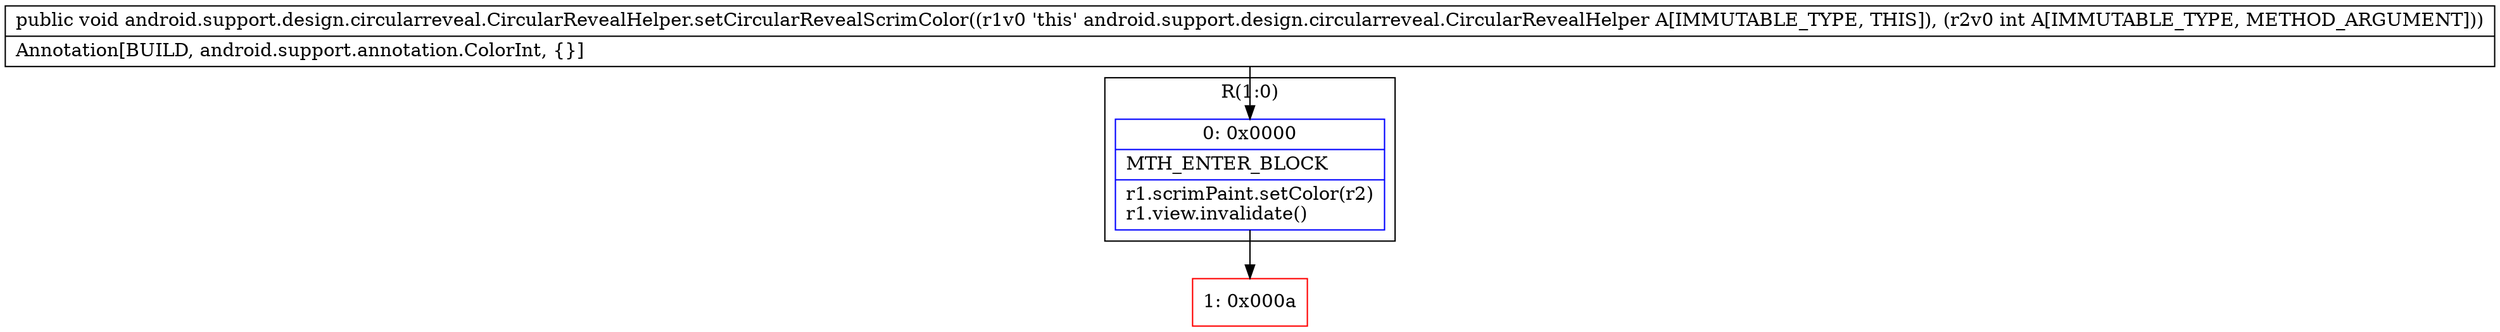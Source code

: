 digraph "CFG forandroid.support.design.circularreveal.CircularRevealHelper.setCircularRevealScrimColor(I)V" {
subgraph cluster_Region_1010703133 {
label = "R(1:0)";
node [shape=record,color=blue];
Node_0 [shape=record,label="{0\:\ 0x0000|MTH_ENTER_BLOCK\l|r1.scrimPaint.setColor(r2)\lr1.view.invalidate()\l}"];
}
Node_1 [shape=record,color=red,label="{1\:\ 0x000a}"];
MethodNode[shape=record,label="{public void android.support.design.circularreveal.CircularRevealHelper.setCircularRevealScrimColor((r1v0 'this' android.support.design.circularreveal.CircularRevealHelper A[IMMUTABLE_TYPE, THIS]), (r2v0 int A[IMMUTABLE_TYPE, METHOD_ARGUMENT]))  | Annotation[BUILD, android.support.annotation.ColorInt, \{\}]\l}"];
MethodNode -> Node_0;
Node_0 -> Node_1;
}

